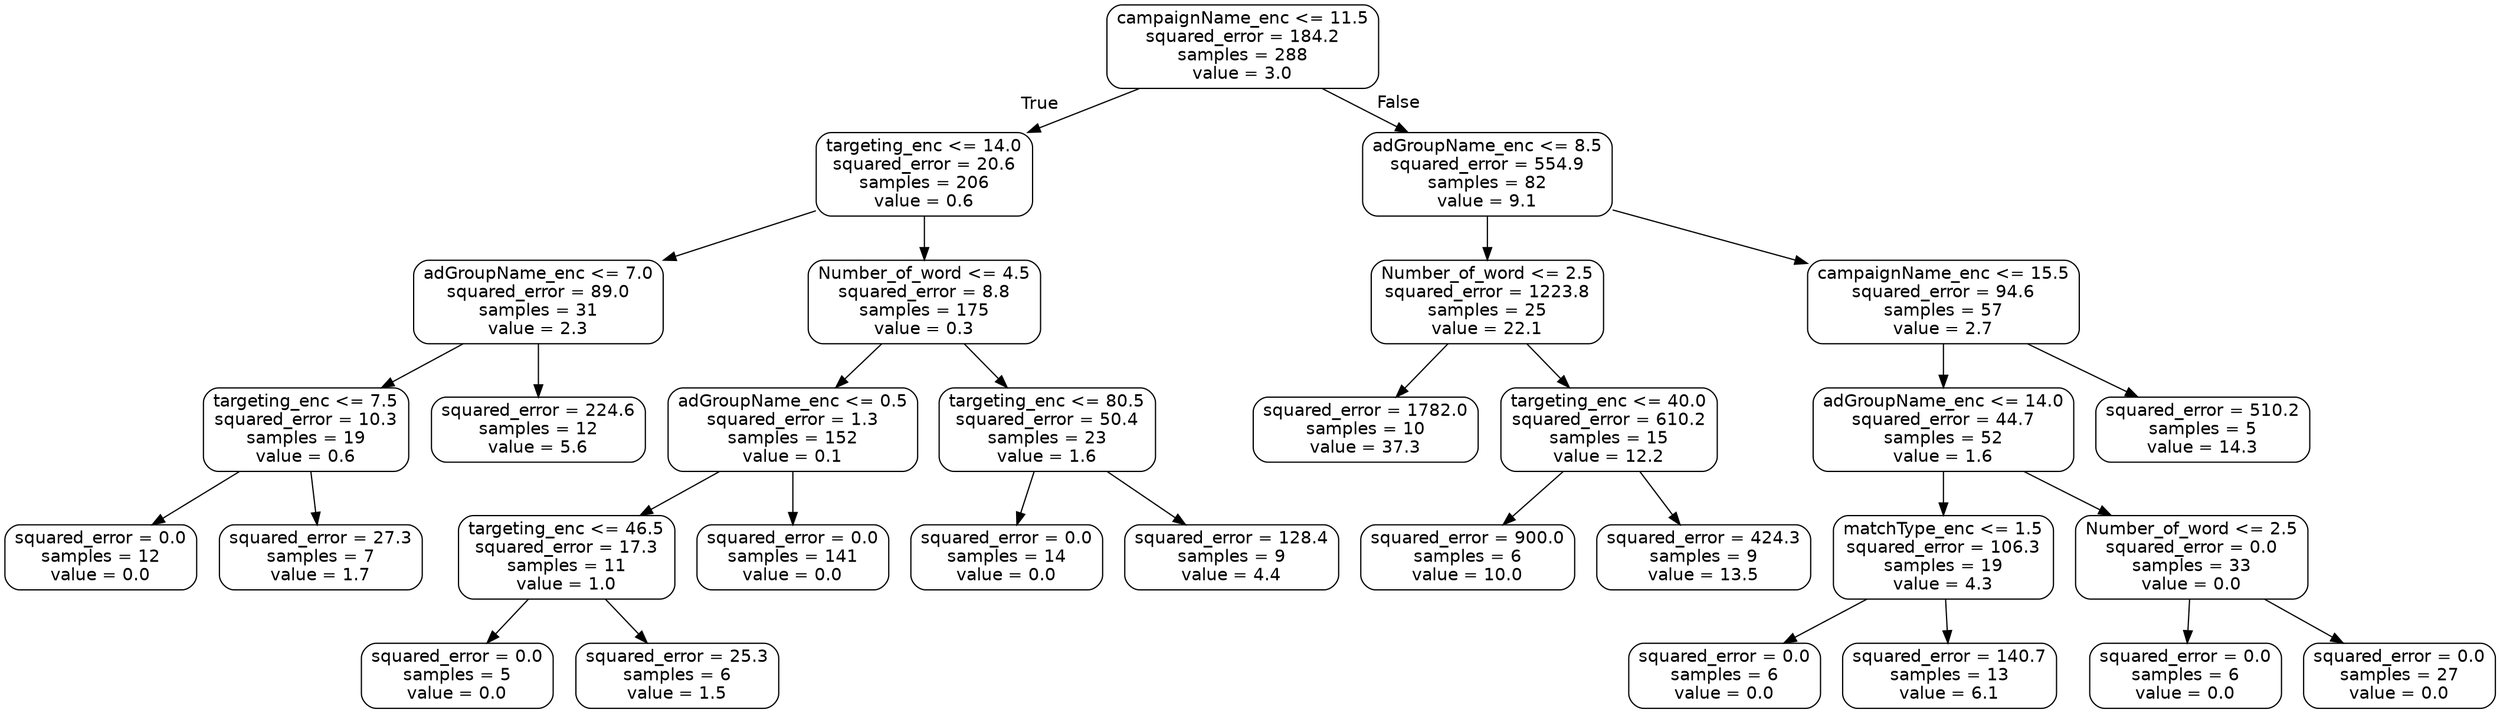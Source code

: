 digraph Tree {
node [shape=box, style="rounded", color="black", fontname="helvetica"] ;
edge [fontname="helvetica"] ;
0 [label="campaignName_enc <= 11.5\nsquared_error = 184.2\nsamples = 288\nvalue = 3.0"] ;
1 [label="targeting_enc <= 14.0\nsquared_error = 20.6\nsamples = 206\nvalue = 0.6"] ;
0 -> 1 [labeldistance=2.5, labelangle=45, headlabel="True"] ;
2 [label="adGroupName_enc <= 7.0\nsquared_error = 89.0\nsamples = 31\nvalue = 2.3"] ;
1 -> 2 ;
3 [label="targeting_enc <= 7.5\nsquared_error = 10.3\nsamples = 19\nvalue = 0.6"] ;
2 -> 3 ;
4 [label="squared_error = 0.0\nsamples = 12\nvalue = 0.0"] ;
3 -> 4 ;
5 [label="squared_error = 27.3\nsamples = 7\nvalue = 1.7"] ;
3 -> 5 ;
6 [label="squared_error = 224.6\nsamples = 12\nvalue = 5.6"] ;
2 -> 6 ;
7 [label="Number_of_word <= 4.5\nsquared_error = 8.8\nsamples = 175\nvalue = 0.3"] ;
1 -> 7 ;
8 [label="adGroupName_enc <= 0.5\nsquared_error = 1.3\nsamples = 152\nvalue = 0.1"] ;
7 -> 8 ;
9 [label="targeting_enc <= 46.5\nsquared_error = 17.3\nsamples = 11\nvalue = 1.0"] ;
8 -> 9 ;
10 [label="squared_error = 0.0\nsamples = 5\nvalue = 0.0"] ;
9 -> 10 ;
11 [label="squared_error = 25.3\nsamples = 6\nvalue = 1.5"] ;
9 -> 11 ;
12 [label="squared_error = 0.0\nsamples = 141\nvalue = 0.0"] ;
8 -> 12 ;
13 [label="targeting_enc <= 80.5\nsquared_error = 50.4\nsamples = 23\nvalue = 1.6"] ;
7 -> 13 ;
14 [label="squared_error = 0.0\nsamples = 14\nvalue = 0.0"] ;
13 -> 14 ;
15 [label="squared_error = 128.4\nsamples = 9\nvalue = 4.4"] ;
13 -> 15 ;
16 [label="adGroupName_enc <= 8.5\nsquared_error = 554.9\nsamples = 82\nvalue = 9.1"] ;
0 -> 16 [labeldistance=2.5, labelangle=-45, headlabel="False"] ;
17 [label="Number_of_word <= 2.5\nsquared_error = 1223.8\nsamples = 25\nvalue = 22.1"] ;
16 -> 17 ;
18 [label="squared_error = 1782.0\nsamples = 10\nvalue = 37.3"] ;
17 -> 18 ;
19 [label="targeting_enc <= 40.0\nsquared_error = 610.2\nsamples = 15\nvalue = 12.2"] ;
17 -> 19 ;
20 [label="squared_error = 900.0\nsamples = 6\nvalue = 10.0"] ;
19 -> 20 ;
21 [label="squared_error = 424.3\nsamples = 9\nvalue = 13.5"] ;
19 -> 21 ;
22 [label="campaignName_enc <= 15.5\nsquared_error = 94.6\nsamples = 57\nvalue = 2.7"] ;
16 -> 22 ;
23 [label="adGroupName_enc <= 14.0\nsquared_error = 44.7\nsamples = 52\nvalue = 1.6"] ;
22 -> 23 ;
24 [label="matchType_enc <= 1.5\nsquared_error = 106.3\nsamples = 19\nvalue = 4.3"] ;
23 -> 24 ;
25 [label="squared_error = 0.0\nsamples = 6\nvalue = 0.0"] ;
24 -> 25 ;
26 [label="squared_error = 140.7\nsamples = 13\nvalue = 6.1"] ;
24 -> 26 ;
27 [label="Number_of_word <= 2.5\nsquared_error = 0.0\nsamples = 33\nvalue = 0.0"] ;
23 -> 27 ;
28 [label="squared_error = 0.0\nsamples = 6\nvalue = 0.0"] ;
27 -> 28 ;
29 [label="squared_error = 0.0\nsamples = 27\nvalue = 0.0"] ;
27 -> 29 ;
30 [label="squared_error = 510.2\nsamples = 5\nvalue = 14.3"] ;
22 -> 30 ;
}